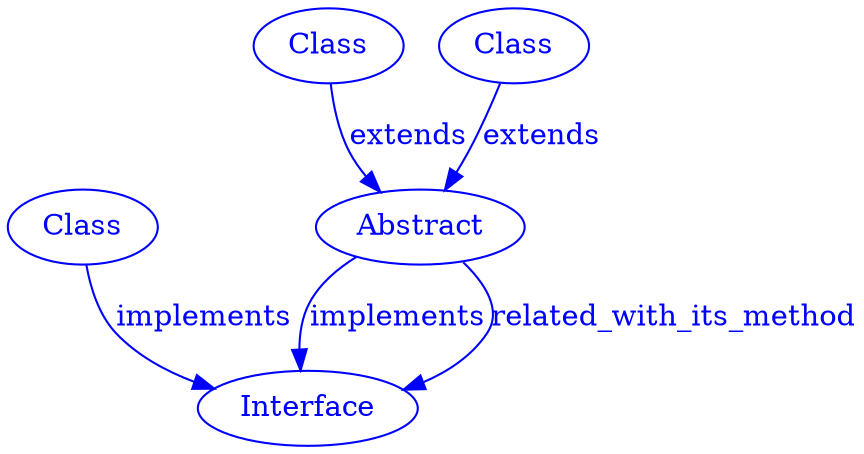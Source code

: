 digraph SubdueGraph {
  156 [label="Abstract",color=blue,fontcolor=blue];
  200 [label="Class",color=blue,fontcolor=blue];
  273 [label="Class",color=blue,fontcolor=blue];
  413 [label="Class",color=blue,fontcolor=blue];
  493 [label="Interface",color=blue,fontcolor=blue];
  156 -> 493 [label="implements",color=blue,fontcolor=blue];
  200 -> 156 [label="extends",color=blue,fontcolor=blue];
  273 -> 493 [label="implements",color=blue,fontcolor=blue];
  413 -> 156 [label="extends",color=blue,fontcolor=blue];
  156 -> 493 [label="related_with_its_method",color=blue,fontcolor=blue];
}
